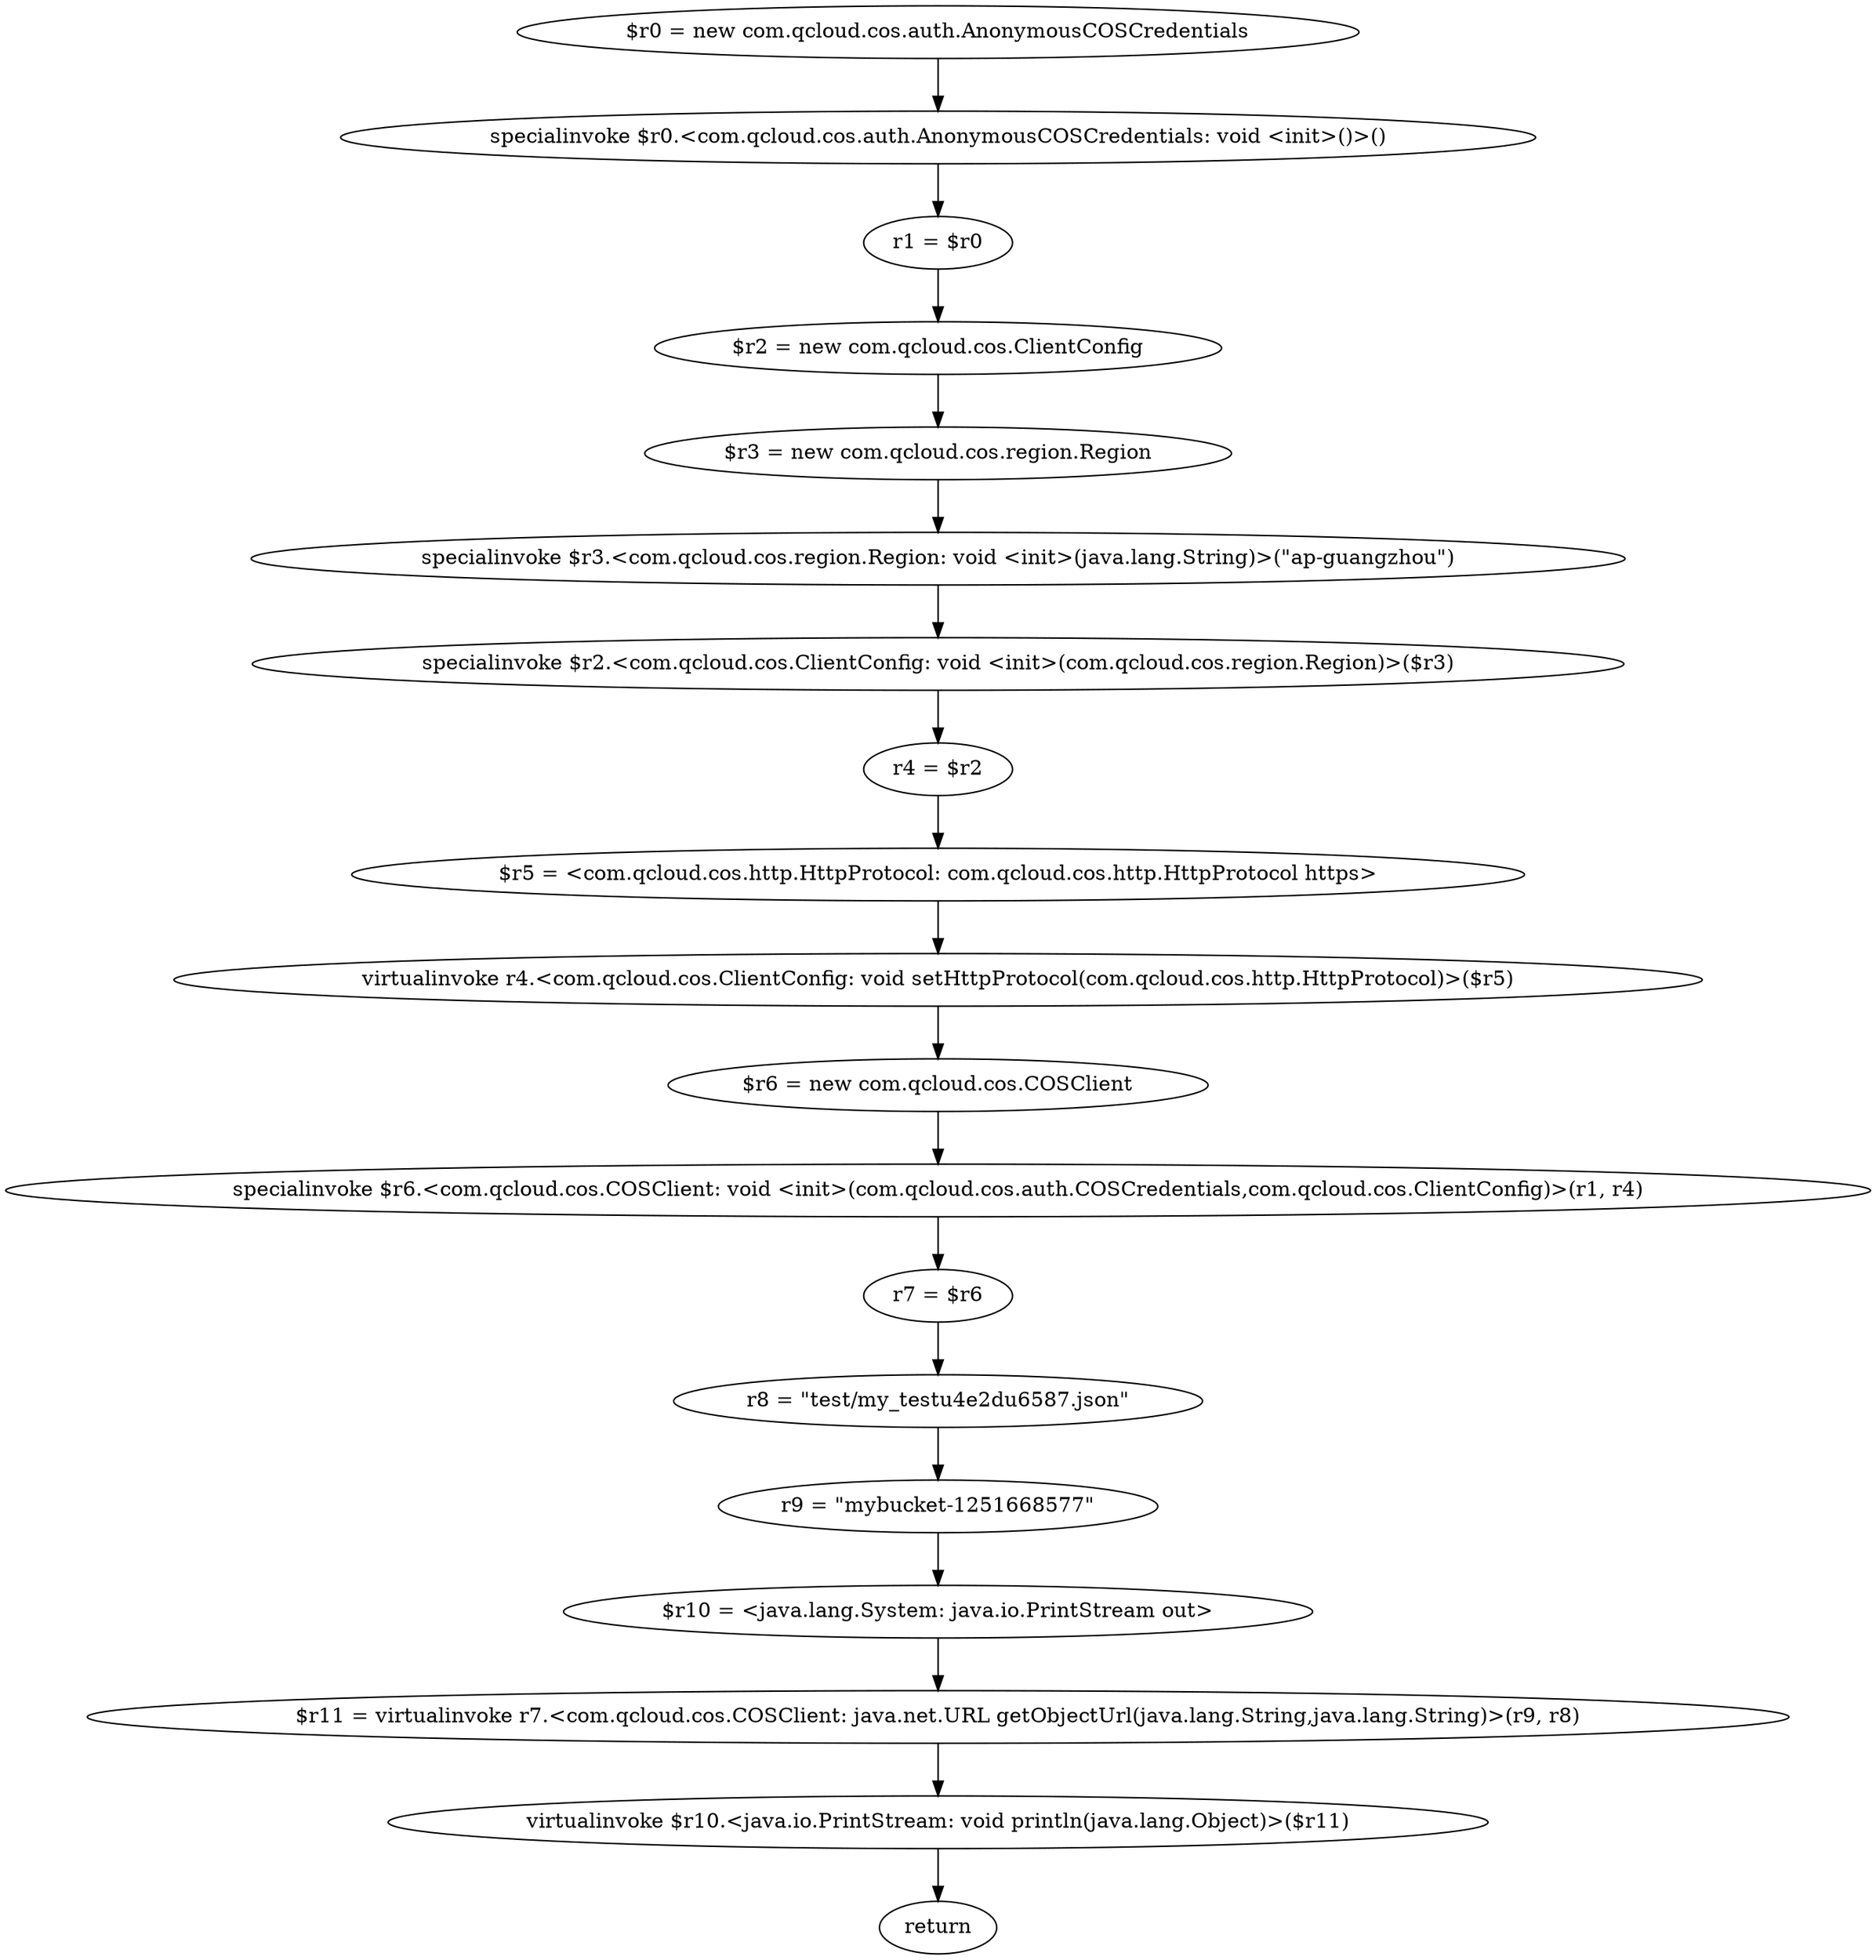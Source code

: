 digraph "unitGraph" {
    "$r0 = new com.qcloud.cos.auth.AnonymousCOSCredentials"
    "specialinvoke $r0.<com.qcloud.cos.auth.AnonymousCOSCredentials: void <init>()>()"
    "r1 = $r0"
    "$r2 = new com.qcloud.cos.ClientConfig"
    "$r3 = new com.qcloud.cos.region.Region"
    "specialinvoke $r3.<com.qcloud.cos.region.Region: void <init>(java.lang.String)>(\"ap-guangzhou\")"
    "specialinvoke $r2.<com.qcloud.cos.ClientConfig: void <init>(com.qcloud.cos.region.Region)>($r3)"
    "r4 = $r2"
    "$r5 = <com.qcloud.cos.http.HttpProtocol: com.qcloud.cos.http.HttpProtocol https>"
    "virtualinvoke r4.<com.qcloud.cos.ClientConfig: void setHttpProtocol(com.qcloud.cos.http.HttpProtocol)>($r5)"
    "$r6 = new com.qcloud.cos.COSClient"
    "specialinvoke $r6.<com.qcloud.cos.COSClient: void <init>(com.qcloud.cos.auth.COSCredentials,com.qcloud.cos.ClientConfig)>(r1, r4)"
    "r7 = $r6"
    "r8 = \"test/my_test\u4e2d\u6587.json\""
    "r9 = \"mybucket-1251668577\""
    "$r10 = <java.lang.System: java.io.PrintStream out>"
    "$r11 = virtualinvoke r7.<com.qcloud.cos.COSClient: java.net.URL getObjectUrl(java.lang.String,java.lang.String)>(r9, r8)"
    "virtualinvoke $r10.<java.io.PrintStream: void println(java.lang.Object)>($r11)"
    "return"
    "$r0 = new com.qcloud.cos.auth.AnonymousCOSCredentials"->"specialinvoke $r0.<com.qcloud.cos.auth.AnonymousCOSCredentials: void <init>()>()";
    "specialinvoke $r0.<com.qcloud.cos.auth.AnonymousCOSCredentials: void <init>()>()"->"r1 = $r0";
    "r1 = $r0"->"$r2 = new com.qcloud.cos.ClientConfig";
    "$r2 = new com.qcloud.cos.ClientConfig"->"$r3 = new com.qcloud.cos.region.Region";
    "$r3 = new com.qcloud.cos.region.Region"->"specialinvoke $r3.<com.qcloud.cos.region.Region: void <init>(java.lang.String)>(\"ap-guangzhou\")";
    "specialinvoke $r3.<com.qcloud.cos.region.Region: void <init>(java.lang.String)>(\"ap-guangzhou\")"->"specialinvoke $r2.<com.qcloud.cos.ClientConfig: void <init>(com.qcloud.cos.region.Region)>($r3)";
    "specialinvoke $r2.<com.qcloud.cos.ClientConfig: void <init>(com.qcloud.cos.region.Region)>($r3)"->"r4 = $r2";
    "r4 = $r2"->"$r5 = <com.qcloud.cos.http.HttpProtocol: com.qcloud.cos.http.HttpProtocol https>";
    "$r5 = <com.qcloud.cos.http.HttpProtocol: com.qcloud.cos.http.HttpProtocol https>"->"virtualinvoke r4.<com.qcloud.cos.ClientConfig: void setHttpProtocol(com.qcloud.cos.http.HttpProtocol)>($r5)";
    "virtualinvoke r4.<com.qcloud.cos.ClientConfig: void setHttpProtocol(com.qcloud.cos.http.HttpProtocol)>($r5)"->"$r6 = new com.qcloud.cos.COSClient";
    "$r6 = new com.qcloud.cos.COSClient"->"specialinvoke $r6.<com.qcloud.cos.COSClient: void <init>(com.qcloud.cos.auth.COSCredentials,com.qcloud.cos.ClientConfig)>(r1, r4)";
    "specialinvoke $r6.<com.qcloud.cos.COSClient: void <init>(com.qcloud.cos.auth.COSCredentials,com.qcloud.cos.ClientConfig)>(r1, r4)"->"r7 = $r6";
    "r7 = $r6"->"r8 = \"test/my_test\u4e2d\u6587.json\"";
    "r8 = \"test/my_test\u4e2d\u6587.json\""->"r9 = \"mybucket-1251668577\"";
    "r9 = \"mybucket-1251668577\""->"$r10 = <java.lang.System: java.io.PrintStream out>";
    "$r10 = <java.lang.System: java.io.PrintStream out>"->"$r11 = virtualinvoke r7.<com.qcloud.cos.COSClient: java.net.URL getObjectUrl(java.lang.String,java.lang.String)>(r9, r8)";
    "$r11 = virtualinvoke r7.<com.qcloud.cos.COSClient: java.net.URL getObjectUrl(java.lang.String,java.lang.String)>(r9, r8)"->"virtualinvoke $r10.<java.io.PrintStream: void println(java.lang.Object)>($r11)";
    "virtualinvoke $r10.<java.io.PrintStream: void println(java.lang.Object)>($r11)"->"return";
}

